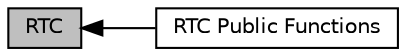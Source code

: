 digraph "RTC"
{
  edge [fontname="Helvetica",fontsize="10",labelfontname="Helvetica",labelfontsize="10"];
  node [fontname="Helvetica",fontsize="10",shape=box];
  rankdir=LR;
  Node2 [label="RTC Public Functions",height=0.2,width=0.4,color="black", fillcolor="white", style="filled",URL="$d6/db4/group__RTC__Public__Functions.html",tooltip=" "];
  Node1 [label="RTC",height=0.2,width=0.4,color="black", fillcolor="grey75", style="filled", fontcolor="black",tooltip="This package provides the core capabilities for rtc functions."];
  Node1->Node2 [shape=plaintext, dir="back", style="solid"];
}

